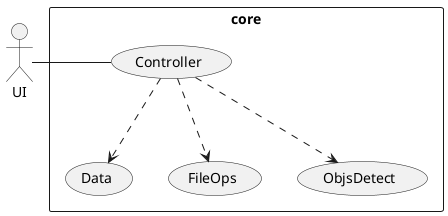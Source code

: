 @startuml
actor UI
rectangle core {
  UI - (Controller)
  (Controller) ..> (Data)
  (Controller) ..> (FileOps)
  (Controller) ..> (ObjsDetect)
}
@enduml
